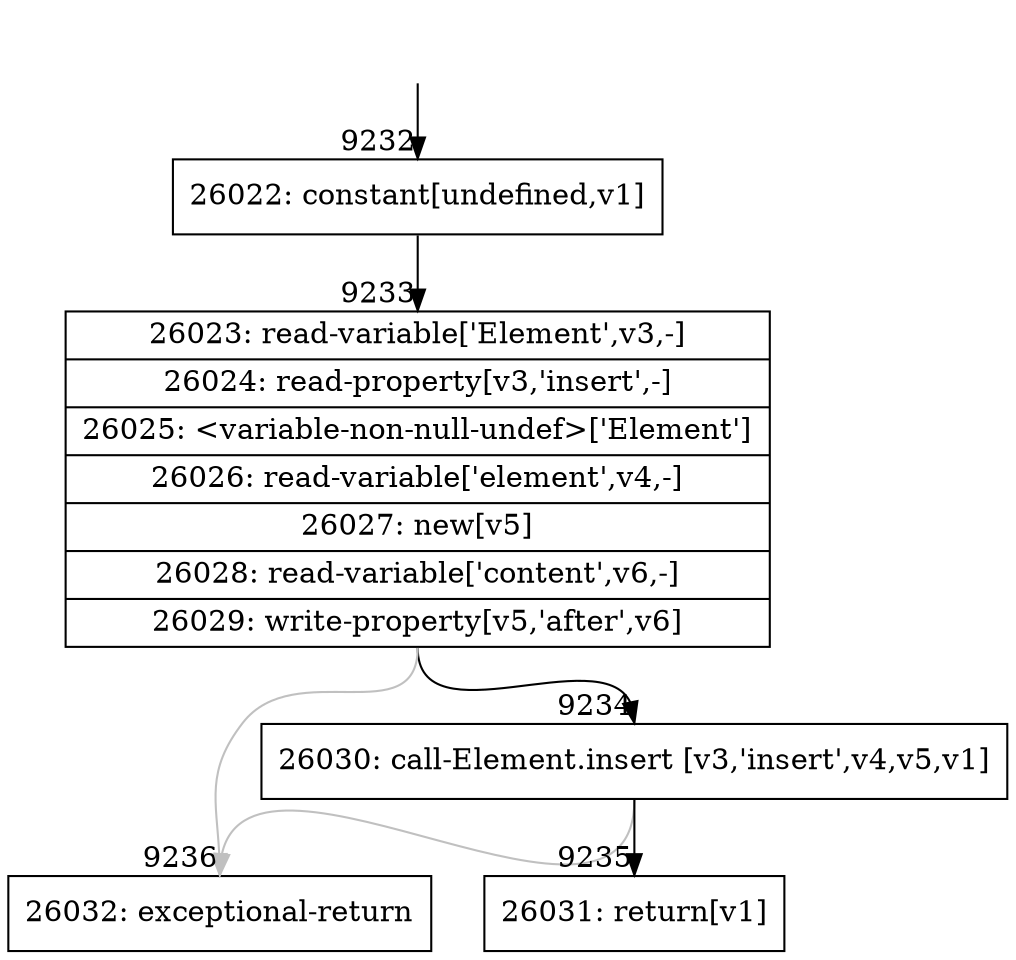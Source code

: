 digraph {
rankdir="TD"
BB_entry703[shape=none,label=""];
BB_entry703 -> BB9232 [tailport=s, headport=n, headlabel="    9232"]
BB9232 [shape=record label="{26022: constant[undefined,v1]}" ] 
BB9232 -> BB9233 [tailport=s, headport=n, headlabel="      9233"]
BB9233 [shape=record label="{26023: read-variable['Element',v3,-]|26024: read-property[v3,'insert',-]|26025: \<variable-non-null-undef\>['Element']|26026: read-variable['element',v4,-]|26027: new[v5]|26028: read-variable['content',v6,-]|26029: write-property[v5,'after',v6]}" ] 
BB9233 -> BB9234 [tailport=s, headport=n, headlabel="      9234"]
BB9233 -> BB9236 [tailport=s, headport=n, color=gray, headlabel="      9236"]
BB9234 [shape=record label="{26030: call-Element.insert [v3,'insert',v4,v5,v1]}" ] 
BB9234 -> BB9235 [tailport=s, headport=n, headlabel="      9235"]
BB9234 -> BB9236 [tailport=s, headport=n, color=gray]
BB9235 [shape=record label="{26031: return[v1]}" ] 
BB9236 [shape=record label="{26032: exceptional-return}" ] 
//#$~ 7302
}
